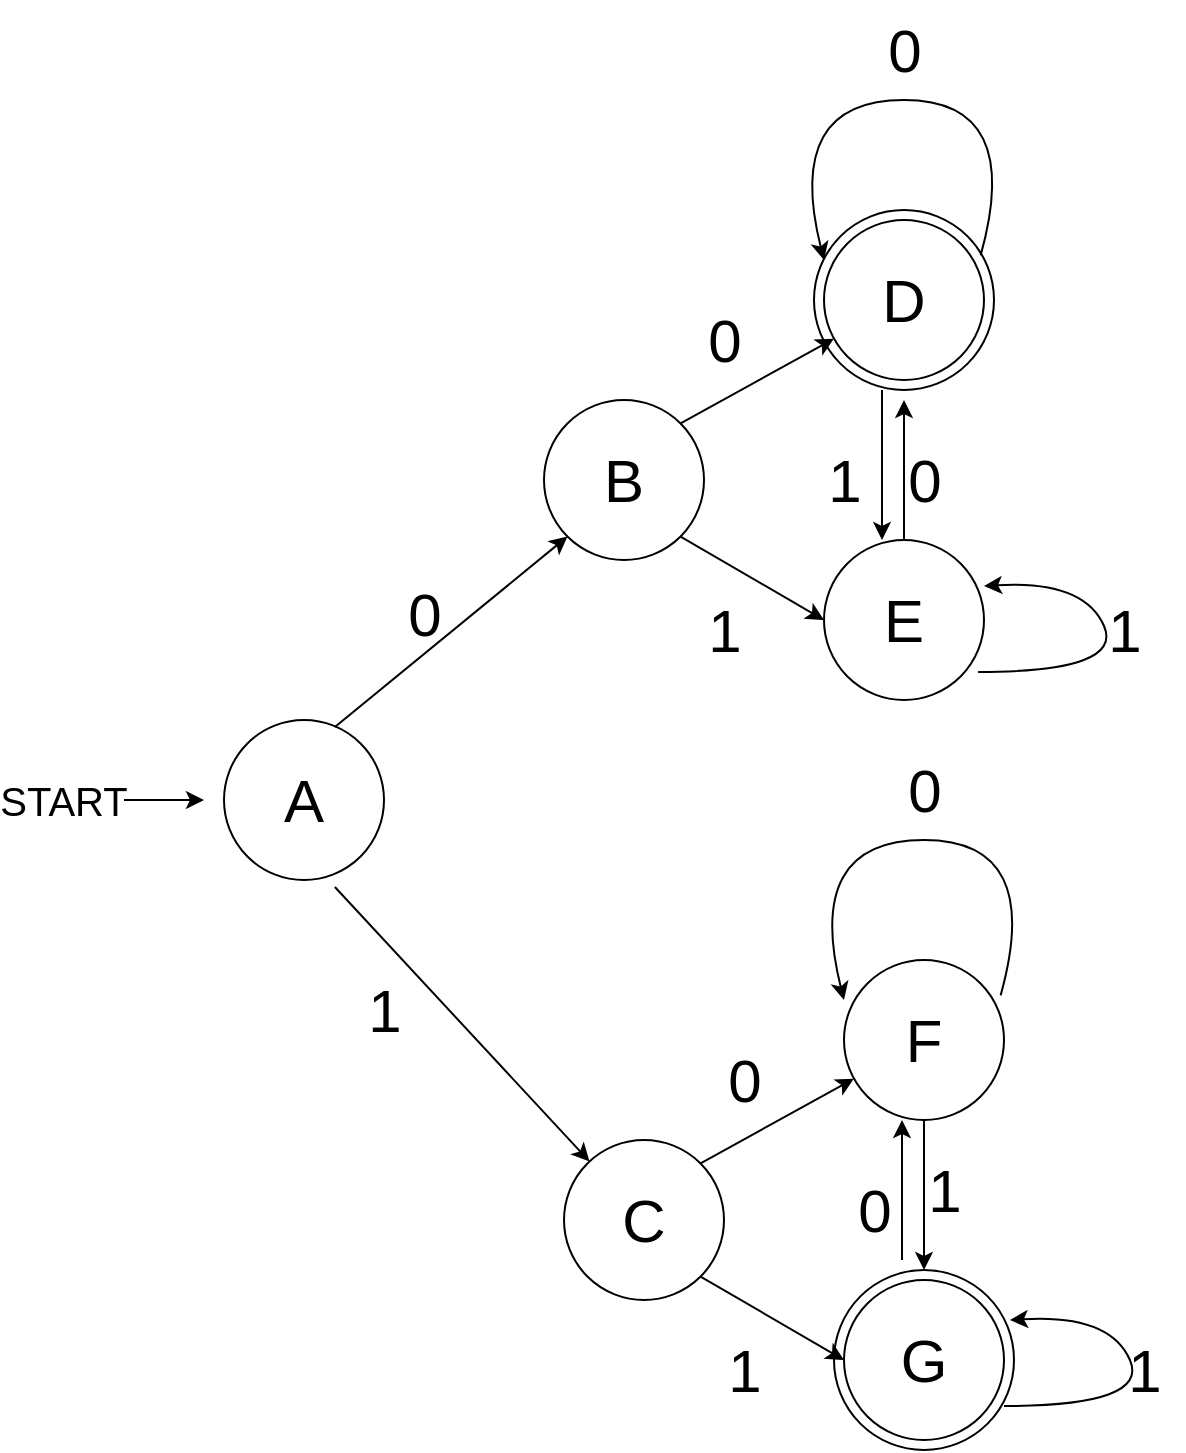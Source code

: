 <mxfile version="20.6.0" type="device"><diagram id="oESu4AxZh-icQEzNIBhk" name="Page-1"><mxGraphModel dx="2397" dy="2368" grid="1" gridSize="10" guides="1" tooltips="1" connect="1" arrows="1" fold="1" page="1" pageScale="1" pageWidth="850" pageHeight="1100" math="0" shadow="0"><root><mxCell id="0"/><mxCell id="1" parent="0"/><mxCell id="EJJgwPLmg5mC47UqVIt6-9" value="" style="ellipse;whiteSpace=wrap;html=1;fontSize=30;" vertex="1" parent="1"><mxGeometry x="415" y="515" width="90" height="90" as="geometry"/></mxCell><mxCell id="EJJgwPLmg5mC47UqVIt6-1" value="" style="ellipse;whiteSpace=wrap;html=1;fontSize=30;" vertex="1" parent="1"><mxGeometry x="405" y="-15" width="90" height="90" as="geometry"/></mxCell><mxCell id="iydM2hNQpw5-LAPTROvC-1" value="A" style="ellipse;whiteSpace=wrap;html=1;fontSize=30;" parent="1" vertex="1"><mxGeometry x="110" y="240" width="80" height="80" as="geometry"/></mxCell><mxCell id="iydM2hNQpw5-LAPTROvC-8" value="&lt;font style=&quot;font-size: 20px;&quot;&gt;START&lt;/font&gt;" style="text;html=1;strokeColor=none;fillColor=none;align=center;verticalAlign=middle;whiteSpace=wrap;rounded=0;" parent="1" vertex="1"><mxGeometry y="265" width="60" height="30" as="geometry"/></mxCell><mxCell id="iydM2hNQpw5-LAPTROvC-18" value="" style="endArrow=classic;html=1;rounded=0;fontSize=30;exitX=1;exitY=0.5;exitDx=0;exitDy=0;" parent="1" source="iydM2hNQpw5-LAPTROvC-8" edge="1"><mxGeometry width="50" height="50" relative="1" as="geometry"><mxPoint x="140" y="340" as="sourcePoint"/><mxPoint x="100" y="280" as="targetPoint"/></mxGeometry></mxCell><mxCell id="hTmiWFUjFZow_8kO38Uv-4" value="B" style="ellipse;whiteSpace=wrap;html=1;fontSize=30;" parent="1" vertex="1"><mxGeometry x="270" y="80" width="80" height="80" as="geometry"/></mxCell><mxCell id="hTmiWFUjFZow_8kO38Uv-5" value="D" style="ellipse;whiteSpace=wrap;html=1;fontSize=30;" parent="1" vertex="1"><mxGeometry x="410" y="-10" width="80" height="80" as="geometry"/></mxCell><mxCell id="hTmiWFUjFZow_8kO38Uv-6" value="" style="endArrow=classic;html=1;rounded=0;fontSize=30;exitX=0.693;exitY=0.044;exitDx=0;exitDy=0;exitPerimeter=0;entryX=0;entryY=1;entryDx=0;entryDy=0;" parent="1" source="iydM2hNQpw5-LAPTROvC-1" target="hTmiWFUjFZow_8kO38Uv-4" edge="1"><mxGeometry width="50" height="50" relative="1" as="geometry"><mxPoint x="1040" y="360" as="sourcePoint"/><mxPoint x="1090" y="310" as="targetPoint"/></mxGeometry></mxCell><mxCell id="hTmiWFUjFZow_8kO38Uv-7" value="&lt;div&gt;0&lt;/div&gt;&lt;div&gt;&lt;br&gt;&lt;/div&gt;" style="text;html=1;align=center;verticalAlign=middle;resizable=0;points=[];autosize=1;strokeColor=none;fillColor=none;fontSize=30;" parent="1" vertex="1"><mxGeometry x="190" y="160" width="40" height="90" as="geometry"/></mxCell><mxCell id="hTmiWFUjFZow_8kO38Uv-8" value="" style="curved=1;endArrow=classic;html=1;rounded=0;fontSize=30;exitX=0.979;exitY=0.221;exitDx=0;exitDy=0;exitPerimeter=0;entryX=0;entryY=0.25;entryDx=0;entryDy=0;entryPerimeter=0;" parent="1" source="hTmiWFUjFZow_8kO38Uv-5" target="hTmiWFUjFZow_8kO38Uv-5" edge="1"><mxGeometry width="50" height="50" relative="1" as="geometry"><mxPoint x="1040" y="360" as="sourcePoint"/><mxPoint x="440" y="-170" as="targetPoint"/><Array as="points"><mxPoint x="510" y="-70"/><mxPoint x="390" y="-70"/></Array></mxGeometry></mxCell><mxCell id="hTmiWFUjFZow_8kO38Uv-9" value="0" style="text;html=1;align=center;verticalAlign=middle;resizable=0;points=[];autosize=1;strokeColor=none;fillColor=none;fontSize=30;" parent="1" vertex="1"><mxGeometry x="430" y="-120" width="40" height="50" as="geometry"/></mxCell><mxCell id="hTmiWFUjFZow_8kO38Uv-10" value="" style="endArrow=classic;html=1;rounded=0;fontSize=30;exitX=1;exitY=0;exitDx=0;exitDy=0;" parent="1" source="hTmiWFUjFZow_8kO38Uv-4" target="hTmiWFUjFZow_8kO38Uv-5" edge="1"><mxGeometry width="50" height="50" relative="1" as="geometry"><mxPoint x="1040" y="360" as="sourcePoint"/><mxPoint x="1090" y="310" as="targetPoint"/></mxGeometry></mxCell><mxCell id="hTmiWFUjFZow_8kO38Uv-11" value="0" style="text;html=1;align=center;verticalAlign=middle;resizable=0;points=[];autosize=1;strokeColor=none;fillColor=none;fontSize=30;" parent="1" vertex="1"><mxGeometry x="340" y="25" width="40" height="50" as="geometry"/></mxCell><mxCell id="hTmiWFUjFZow_8kO38Uv-22" value="" style="endArrow=classic;html=1;rounded=0;fontSize=30;exitX=0.693;exitY=1.044;exitDx=0;exitDy=0;exitPerimeter=0;" parent="1" source="iydM2hNQpw5-LAPTROvC-1" target="EJJgwPLmg5mC47UqVIt6-10" edge="1"><mxGeometry width="50" height="50" relative="1" as="geometry"><mxPoint x="105.44" y="493.52" as="sourcePoint"/><mxPoint x="269.903" y="380.811" as="targetPoint"/></mxGeometry></mxCell><mxCell id="hTmiWFUjFZow_8kO38Uv-23" value="1" style="text;html=1;align=center;verticalAlign=middle;resizable=0;points=[];autosize=1;strokeColor=none;fillColor=none;fontSize=30;" parent="1" vertex="1"><mxGeometry x="170" y="360" width="40" height="50" as="geometry"/></mxCell><mxCell id="hTmiWFUjFZow_8kO38Uv-36" value="E" style="ellipse;whiteSpace=wrap;html=1;fontSize=30;" parent="1" vertex="1"><mxGeometry x="410" y="150" width="80" height="80" as="geometry"/></mxCell><mxCell id="hTmiWFUjFZow_8kO38Uv-37" value="" style="endArrow=classic;html=1;rounded=0;fontSize=30;exitX=1;exitY=1;exitDx=0;exitDy=0;entryX=0;entryY=0.5;entryDx=0;entryDy=0;" parent="1" source="hTmiWFUjFZow_8kO38Uv-4" target="hTmiWFUjFZow_8kO38Uv-36" edge="1"><mxGeometry width="50" height="50" relative="1" as="geometry"><mxPoint x="960" y="290" as="sourcePoint"/><mxPoint x="1010" y="240" as="targetPoint"/></mxGeometry></mxCell><mxCell id="hTmiWFUjFZow_8kO38Uv-38" value="1" style="text;html=1;align=center;verticalAlign=middle;resizable=0;points=[];autosize=1;strokeColor=none;fillColor=none;fontSize=30;" parent="1" vertex="1"><mxGeometry x="340" y="170" width="40" height="50" as="geometry"/></mxCell><mxCell id="EJJgwPLmg5mC47UqVIt6-2" value="" style="endArrow=classic;html=1;rounded=0;fontSize=30;" edge="1" parent="1" source="hTmiWFUjFZow_8kO38Uv-36"><mxGeometry width="50" height="50" relative="1" as="geometry"><mxPoint x="710" y="530" as="sourcePoint"/><mxPoint x="450" y="80" as="targetPoint"/></mxGeometry></mxCell><mxCell id="EJJgwPLmg5mC47UqVIt6-3" value="0" style="text;html=1;align=center;verticalAlign=middle;resizable=0;points=[];autosize=1;strokeColor=none;fillColor=none;fontSize=30;" vertex="1" parent="1"><mxGeometry x="440" y="95" width="40" height="50" as="geometry"/></mxCell><mxCell id="EJJgwPLmg5mC47UqVIt6-4" value="" style="curved=1;endArrow=classic;html=1;rounded=0;fontSize=30;exitX=0.963;exitY=0.825;exitDx=0;exitDy=0;exitPerimeter=0;entryX=1;entryY=0.288;entryDx=0;entryDy=0;entryPerimeter=0;fontStyle=1" edge="1" parent="1" source="hTmiWFUjFZow_8kO38Uv-36" target="hTmiWFUjFZow_8kO38Uv-36"><mxGeometry width="50" height="50" relative="1" as="geometry"><mxPoint x="578.32" y="232.68" as="sourcePoint"/><mxPoint x="500" y="235" as="targetPoint"/><Array as="points"><mxPoint x="560" y="216"/><mxPoint x="540" y="170"/></Array></mxGeometry></mxCell><mxCell id="EJJgwPLmg5mC47UqVIt6-5" value="1" style="text;html=1;align=center;verticalAlign=middle;resizable=0;points=[];autosize=1;strokeColor=none;fillColor=none;fontSize=30;" vertex="1" parent="1"><mxGeometry x="540" y="170" width="40" height="50" as="geometry"/></mxCell><mxCell id="EJJgwPLmg5mC47UqVIt6-10" value="C" style="ellipse;whiteSpace=wrap;html=1;fontSize=30;" vertex="1" parent="1"><mxGeometry x="280" y="450" width="80" height="80" as="geometry"/></mxCell><mxCell id="EJJgwPLmg5mC47UqVIt6-11" value="F" style="ellipse;whiteSpace=wrap;html=1;fontSize=30;" vertex="1" parent="1"><mxGeometry x="420" y="360" width="80" height="80" as="geometry"/></mxCell><mxCell id="EJJgwPLmg5mC47UqVIt6-12" value="" style="curved=1;endArrow=classic;html=1;rounded=0;fontSize=30;exitX=0.979;exitY=0.221;exitDx=0;exitDy=0;exitPerimeter=0;entryX=0;entryY=0.25;entryDx=0;entryDy=0;entryPerimeter=0;" edge="1" parent="1" source="EJJgwPLmg5mC47UqVIt6-11" target="EJJgwPLmg5mC47UqVIt6-11"><mxGeometry width="50" height="50" relative="1" as="geometry"><mxPoint x="1050" y="730" as="sourcePoint"/><mxPoint x="450" y="200" as="targetPoint"/><Array as="points"><mxPoint x="520" y="300"/><mxPoint x="400" y="300"/></Array></mxGeometry></mxCell><mxCell id="EJJgwPLmg5mC47UqVIt6-13" value="0" style="text;html=1;align=center;verticalAlign=middle;resizable=0;points=[];autosize=1;strokeColor=none;fillColor=none;fontSize=30;" vertex="1" parent="1"><mxGeometry x="440" y="250" width="40" height="50" as="geometry"/></mxCell><mxCell id="EJJgwPLmg5mC47UqVIt6-14" value="" style="endArrow=classic;html=1;rounded=0;fontSize=30;exitX=1;exitY=0;exitDx=0;exitDy=0;" edge="1" parent="1" source="EJJgwPLmg5mC47UqVIt6-10" target="EJJgwPLmg5mC47UqVIt6-11"><mxGeometry width="50" height="50" relative="1" as="geometry"><mxPoint x="1050" y="730" as="sourcePoint"/><mxPoint x="1100" y="680" as="targetPoint"/></mxGeometry></mxCell><mxCell id="EJJgwPLmg5mC47UqVIt6-15" value="0" style="text;html=1;align=center;verticalAlign=middle;resizable=0;points=[];autosize=1;strokeColor=none;fillColor=none;fontSize=30;" vertex="1" parent="1"><mxGeometry x="350" y="395" width="40" height="50" as="geometry"/></mxCell><mxCell id="EJJgwPLmg5mC47UqVIt6-16" value="G" style="ellipse;whiteSpace=wrap;html=1;fontSize=30;" vertex="1" parent="1"><mxGeometry x="420" y="520" width="80" height="80" as="geometry"/></mxCell><mxCell id="EJJgwPLmg5mC47UqVIt6-17" value="" style="endArrow=classic;html=1;rounded=0;fontSize=30;exitX=1;exitY=1;exitDx=0;exitDy=0;entryX=0;entryY=0.5;entryDx=0;entryDy=0;" edge="1" parent="1" source="EJJgwPLmg5mC47UqVIt6-10" target="EJJgwPLmg5mC47UqVIt6-16"><mxGeometry width="50" height="50" relative="1" as="geometry"><mxPoint x="970" y="660" as="sourcePoint"/><mxPoint x="1020" y="610" as="targetPoint"/></mxGeometry></mxCell><mxCell id="EJJgwPLmg5mC47UqVIt6-18" value="1" style="text;html=1;align=center;verticalAlign=middle;resizable=0;points=[];autosize=1;strokeColor=none;fillColor=none;fontSize=30;" vertex="1" parent="1"><mxGeometry x="350" y="540" width="40" height="50" as="geometry"/></mxCell><mxCell id="EJJgwPLmg5mC47UqVIt6-19" value="" style="endArrow=classic;html=1;rounded=0;fontSize=30;entryX=0.5;entryY=0;entryDx=0;entryDy=0;exitX=0.5;exitY=1;exitDx=0;exitDy=0;" edge="1" parent="1" source="EJJgwPLmg5mC47UqVIt6-11" target="EJJgwPLmg5mC47UqVIt6-9"><mxGeometry width="50" height="50" relative="1" as="geometry"><mxPoint x="550" y="460" as="sourcePoint"/><mxPoint x="460" y="450" as="targetPoint"/></mxGeometry></mxCell><mxCell id="EJJgwPLmg5mC47UqVIt6-22" value="1" style="text;html=1;align=center;verticalAlign=middle;resizable=0;points=[];autosize=1;strokeColor=none;fillColor=none;fontSize=30;" vertex="1" parent="1"><mxGeometry x="550" y="540" width="40" height="50" as="geometry"/></mxCell><mxCell id="EJJgwPLmg5mC47UqVIt6-24" value="" style="curved=1;endArrow=classic;html=1;rounded=0;fontSize=30;exitX=0.963;exitY=0.825;exitDx=0;exitDy=0;exitPerimeter=0;entryX=1;entryY=0.288;entryDx=0;entryDy=0;entryPerimeter=0;" edge="1" parent="1"><mxGeometry width="50" height="50" relative="1" as="geometry"><mxPoint x="500.0" y="583" as="sourcePoint"/><mxPoint x="502.96" y="540.04" as="targetPoint"/><Array as="points"><mxPoint x="572.96" y="583"/><mxPoint x="552.96" y="537"/></Array></mxGeometry></mxCell><mxCell id="EJJgwPLmg5mC47UqVIt6-25" value="1" style="text;html=1;align=center;verticalAlign=middle;resizable=0;points=[];autosize=1;strokeColor=none;fillColor=none;fontSize=30;" vertex="1" parent="1"><mxGeometry x="450" y="450" width="40" height="50" as="geometry"/></mxCell><mxCell id="EJJgwPLmg5mC47UqVIt6-26" value="" style="endArrow=classic;html=1;rounded=0;fontSize=30;entryX=0.5;entryY=0;entryDx=0;entryDy=0;exitX=0.5;exitY=1;exitDx=0;exitDy=0;" edge="1" parent="1"><mxGeometry width="50" height="50" relative="1" as="geometry"><mxPoint x="439" y="75" as="sourcePoint"/><mxPoint x="439" y="150" as="targetPoint"/></mxGeometry></mxCell><mxCell id="EJJgwPLmg5mC47UqVIt6-27" value="1" style="text;html=1;align=center;verticalAlign=middle;resizable=0;points=[];autosize=1;strokeColor=none;fillColor=none;fontSize=30;" vertex="1" parent="1"><mxGeometry x="400" y="95" width="40" height="50" as="geometry"/></mxCell><mxCell id="EJJgwPLmg5mC47UqVIt6-28" value="" style="endArrow=classic;html=1;rounded=0;fontSize=30;" edge="1" parent="1"><mxGeometry width="50" height="50" relative="1" as="geometry"><mxPoint x="449" y="510" as="sourcePoint"/><mxPoint x="449" y="440" as="targetPoint"/></mxGeometry></mxCell><mxCell id="EJJgwPLmg5mC47UqVIt6-29" value="0" style="text;html=1;align=center;verticalAlign=middle;resizable=0;points=[];autosize=1;strokeColor=none;fillColor=none;fontSize=30;" vertex="1" parent="1"><mxGeometry x="415" y="460" width="40" height="50" as="geometry"/></mxCell></root></mxGraphModel></diagram></mxfile>